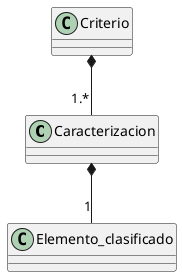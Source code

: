 @startuml Caracterizacion
class Caracterizacion{

}
class Criterio{

}
class Elemento_clasificado{

}

Criterio *-- "1.*" Caracterizacion
Caracterizacion *-- "1" Elemento_clasificado

@enduml